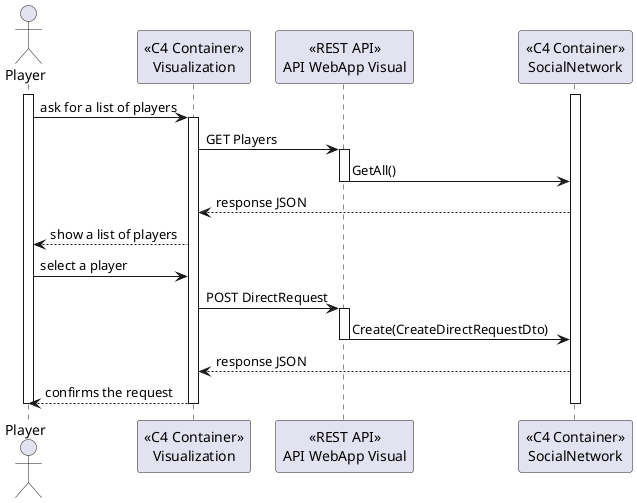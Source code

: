 ﻿@startuml

actor "Player" as P
participant "<<C4 Container>>\nVisualization" as V
participant "<<REST API>>\nAPI WebApp Visual" as API
participant "<<C4 Container>>\nSocialNetwork" as SN

activate SN

activate P

P -> V : ask for a list of players 

activate V

V -> API : GET Players

activate API

API -> SN: GetAll()

deactivate API

SN --> V : response JSON

V --> P : show a list of players

P -> V : select a player

V -> API : POST DirectRequest

activate API 

API -> SN : Create(CreateDirectRequestDto)

deactivate API

SN --> V : response JSON

V --> P : confirms the request

deactivate V

deactivate P

deactivate SN

@enduml